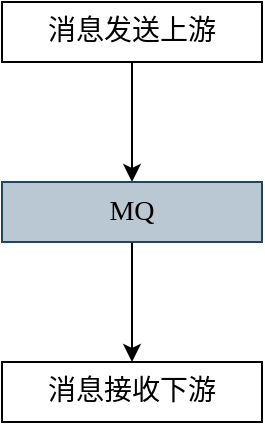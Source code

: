 <mxfile version="12.9.9" type="device" pages="9"><diagram id="3XcRoEpX-KRdqlBj3Ot6" name="MQ是什么"><mxGraphModel dx="1072" dy="792" grid="1" gridSize="10" guides="1" tooltips="1" connect="1" arrows="1" fold="1" page="1" pageScale="1" pageWidth="827" pageHeight="1169" math="0" shadow="0"><root><mxCell id="0"/><mxCell id="1" parent="0"/><mxCell id="8_7s2aGNuF5jvPaQ5Jfu-4" style="edgeStyle=orthogonalEdgeStyle;rounded=0;orthogonalLoop=1;jettySize=auto;html=1;exitX=0.5;exitY=1;exitDx=0;exitDy=0;fontFamily=Verdana;fontSize=14;" edge="1" parent="1" source="8_7s2aGNuF5jvPaQ5Jfu-1" target="8_7s2aGNuF5jvPaQ5Jfu-2"><mxGeometry relative="1" as="geometry"/></mxCell><mxCell id="8_7s2aGNuF5jvPaQ5Jfu-1" value="消息发送上游" style="rounded=0;whiteSpace=wrap;html=1;fontSize=14;fontFamily=Verdana;" vertex="1" parent="1"><mxGeometry x="340" y="180" width="130" height="30" as="geometry"/></mxCell><mxCell id="8_7s2aGNuF5jvPaQ5Jfu-5" style="edgeStyle=orthogonalEdgeStyle;rounded=0;orthogonalLoop=1;jettySize=auto;html=1;exitX=0.5;exitY=1;exitDx=0;exitDy=0;fontFamily=Verdana;fontSize=14;" edge="1" parent="1" source="8_7s2aGNuF5jvPaQ5Jfu-2" target="8_7s2aGNuF5jvPaQ5Jfu-3"><mxGeometry relative="1" as="geometry"/></mxCell><mxCell id="8_7s2aGNuF5jvPaQ5Jfu-2" value="MQ" style="rounded=0;whiteSpace=wrap;html=1;fontSize=14;fontFamily=Verdana;fillColor=#bac8d3;strokeColor=#23445d;" vertex="1" parent="1"><mxGeometry x="340" y="270" width="130" height="30" as="geometry"/></mxCell><mxCell id="8_7s2aGNuF5jvPaQ5Jfu-3" value="消息接收下游" style="rounded=0;whiteSpace=wrap;html=1;fontSize=14;fontFamily=Verdana;" vertex="1" parent="1"><mxGeometry x="340" y="360" width="130" height="30" as="geometry"/></mxCell></root></mxGraphModel></diagram><diagram id="G2nxKrLJJ3Hy-2ivhF5V" name="什么时候不用MQ"><mxGraphModel dx="1072" dy="792" grid="1" gridSize="10" guides="1" tooltips="1" connect="1" arrows="1" fold="1" page="1" pageScale="1" pageWidth="827" pageHeight="1169" math="0" shadow="0"><root><mxCell id="SUfxnfqhkpd8J_zEBP_H-0"/><mxCell id="SUfxnfqhkpd8J_zEBP_H-1" parent="SUfxnfqhkpd8J_zEBP_H-0"/><mxCell id="65QCMXrP-zf_giLY665R-6" style="edgeStyle=none;rounded=0;orthogonalLoop=1;jettySize=auto;html=1;exitX=0.5;exitY=1;exitDx=0;exitDy=0;entryX=0.5;entryY=0;entryDx=0;entryDy=0;fontFamily=Verdana;fontSize=14;" edge="1" parent="SUfxnfqhkpd8J_zEBP_H-1" source="65QCMXrP-zf_giLY665R-0" target="65QCMXrP-zf_giLY665R-1"><mxGeometry relative="1" as="geometry"/></mxCell><mxCell id="65QCMXrP-zf_giLY665R-0" value="web&lt;br&gt;login" style="rounded=0;whiteSpace=wrap;html=1;fontFamily=Verdana;fontSize=14;" vertex="1" parent="SUfxnfqhkpd8J_zEBP_H-1"><mxGeometry x="340" y="170" width="110" height="60" as="geometry"/></mxCell><mxCell id="65QCMXrP-zf_giLY665R-4" style="rounded=0;orthogonalLoop=1;jettySize=auto;html=1;exitX=0.5;exitY=1;exitDx=0;exitDy=0;entryX=0.5;entryY=0;entryDx=0;entryDy=0;fontFamily=Verdana;fontSize=14;" edge="1" parent="SUfxnfqhkpd8J_zEBP_H-1" source="65QCMXrP-zf_giLY665R-1" target="65QCMXrP-zf_giLY665R-3"><mxGeometry relative="1" as="geometry"/></mxCell><mxCell id="65QCMXrP-zf_giLY665R-5" style="edgeStyle=none;rounded=0;orthogonalLoop=1;jettySize=auto;html=1;exitX=0.5;exitY=1;exitDx=0;exitDy=0;entryX=0.5;entryY=0;entryDx=0;entryDy=0;fontFamily=Verdana;fontSize=14;" edge="1" parent="SUfxnfqhkpd8J_zEBP_H-1" source="65QCMXrP-zf_giLY665R-1" target="65QCMXrP-zf_giLY665R-2"><mxGeometry relative="1" as="geometry"/></mxCell><mxCell id="65QCMXrP-zf_giLY665R-1" value="passport&lt;br&gt;service" style="rounded=0;whiteSpace=wrap;html=1;fontFamily=Verdana;fontSize=14;" vertex="1" parent="SUfxnfqhkpd8J_zEBP_H-1"><mxGeometry x="340" y="290" width="110" height="60" as="geometry"/></mxCell><mxCell id="65QCMXrP-zf_giLY665R-2" value="cache" style="rounded=0;whiteSpace=wrap;html=1;fontFamily=Verdana;fontSize=14;" vertex="1" parent="SUfxnfqhkpd8J_zEBP_H-1"><mxGeometry x="420" y="400" width="110" height="30" as="geometry"/></mxCell><mxCell id="65QCMXrP-zf_giLY665R-3" value="db" style="rounded=0;whiteSpace=wrap;html=1;fontFamily=Verdana;fontSize=14;" vertex="1" parent="SUfxnfqhkpd8J_zEBP_H-1"><mxGeometry x="260" y="400" width="110" height="30" as="geometry"/></mxCell><mxCell id="65QCMXrP-zf_giLY665R-7" value="RPC" style="text;html=1;strokeColor=none;fillColor=#ffffff;align=center;verticalAlign=middle;whiteSpace=wrap;rounded=0;fontFamily=Verdana;fontSize=14;" vertex="1" parent="SUfxnfqhkpd8J_zEBP_H-1"><mxGeometry x="375" y="250" width="40" height="20" as="geometry"/></mxCell></root></mxGraphModel></diagram><diagram id="xG65bPFtiN4R-HhTDm-r" name="强行使用MQ"><mxGraphModel dx="1072" dy="792" grid="1" gridSize="10" guides="1" tooltips="1" connect="1" arrows="1" fold="1" page="1" pageScale="1" pageWidth="827" pageHeight="1169" math="0" shadow="0"><root><mxCell id="c9JJfi6hsDmUNT_MjI8W-0"/><mxCell id="c9JJfi6hsDmUNT_MjI8W-1" parent="c9JJfi6hsDmUNT_MjI8W-0"/><mxCell id="CnQxQC4GWtCwUIKiJbux-11" style="edgeStyle=none;rounded=0;orthogonalLoop=1;jettySize=auto;html=1;exitX=0.5;exitY=1;exitDx=0;exitDy=0;entryX=0.264;entryY=0;entryDx=0;entryDy=0;fontFamily=Verdana;fontSize=14;entryPerimeter=0;" edge="1" parent="c9JJfi6hsDmUNT_MjI8W-1"><mxGeometry relative="1" as="geometry"><mxPoint x="308" y="170" as="sourcePoint"/><mxPoint x="308.04" y="220" as="targetPoint"/></mxGeometry></mxCell><mxCell id="CnQxQC4GWtCwUIKiJbux-1" value="web&lt;br&gt;login" style="rounded=0;whiteSpace=wrap;html=1;fontFamily=Verdana;fontSize=14;" vertex="1" parent="c9JJfi6hsDmUNT_MjI8W-1"><mxGeometry x="280" y="110" width="110" height="60" as="geometry"/></mxCell><mxCell id="CnQxQC4GWtCwUIKiJbux-2" style="rounded=0;orthogonalLoop=1;jettySize=auto;html=1;exitX=0.5;exitY=1;exitDx=0;exitDy=0;entryX=0.5;entryY=0;entryDx=0;entryDy=0;fontFamily=Verdana;fontSize=14;" edge="1" parent="c9JJfi6hsDmUNT_MjI8W-1" source="CnQxQC4GWtCwUIKiJbux-4" target="CnQxQC4GWtCwUIKiJbux-6"><mxGeometry relative="1" as="geometry"/></mxCell><mxCell id="CnQxQC4GWtCwUIKiJbux-3" style="edgeStyle=none;rounded=0;orthogonalLoop=1;jettySize=auto;html=1;exitX=0.5;exitY=1;exitDx=0;exitDy=0;entryX=0.5;entryY=0;entryDx=0;entryDy=0;fontFamily=Verdana;fontSize=14;" edge="1" parent="c9JJfi6hsDmUNT_MjI8W-1" source="CnQxQC4GWtCwUIKiJbux-4" target="CnQxQC4GWtCwUIKiJbux-5"><mxGeometry relative="1" as="geometry"/></mxCell><mxCell id="CnQxQC4GWtCwUIKiJbux-15" style="edgeStyle=none;rounded=0;orthogonalLoop=1;jettySize=auto;html=1;exitX=0.5;exitY=0;exitDx=0;exitDy=0;entryX=0.5;entryY=1;entryDx=0;entryDy=0;fontFamily=Verdana;fontSize=14;" edge="1" parent="c9JJfi6hsDmUNT_MjI8W-1"><mxGeometry relative="1" as="geometry"><mxPoint x="360" y="290" as="sourcePoint"/><mxPoint x="360" y="250" as="targetPoint"/></mxGeometry></mxCell><mxCell id="CnQxQC4GWtCwUIKiJbux-4" value="passport&lt;br&gt;service" style="rounded=0;whiteSpace=wrap;html=1;fontFamily=Verdana;fontSize=14;" vertex="1" parent="c9JJfi6hsDmUNT_MjI8W-1"><mxGeometry x="280" y="290" width="110" height="60" as="geometry"/></mxCell><mxCell id="CnQxQC4GWtCwUIKiJbux-5" value="cache" style="rounded=0;whiteSpace=wrap;html=1;fontFamily=Verdana;fontSize=14;" vertex="1" parent="c9JJfi6hsDmUNT_MjI8W-1"><mxGeometry x="360" y="400" width="110" height="30" as="geometry"/></mxCell><mxCell id="CnQxQC4GWtCwUIKiJbux-6" value="db" style="rounded=0;whiteSpace=wrap;html=1;fontFamily=Verdana;fontSize=14;" vertex="1" parent="c9JJfi6hsDmUNT_MjI8W-1"><mxGeometry x="200" y="400" width="110" height="30" as="geometry"/></mxCell><mxCell id="CnQxQC4GWtCwUIKiJbux-12" style="edgeStyle=none;rounded=0;orthogonalLoop=1;jettySize=auto;html=1;exitX=0.5;exitY=1;exitDx=0;exitDy=0;entryX=0.5;entryY=0;entryDx=0;entryDy=0;fontFamily=Verdana;fontSize=14;" edge="1" parent="c9JJfi6hsDmUNT_MjI8W-1"><mxGeometry relative="1" as="geometry"><mxPoint x="308" y="240" as="sourcePoint"/><mxPoint x="308" y="290" as="targetPoint"/></mxGeometry></mxCell><mxCell id="CnQxQC4GWtCwUIKiJbux-14" style="edgeStyle=none;rounded=0;orthogonalLoop=1;jettySize=auto;html=1;exitX=0.5;exitY=0;exitDx=0;exitDy=0;entryX=0.5;entryY=1;entryDx=0;entryDy=0;fontFamily=Verdana;fontSize=14;" edge="1" parent="c9JJfi6hsDmUNT_MjI8W-1"><mxGeometry relative="1" as="geometry"><mxPoint x="359" y="220" as="sourcePoint"/><mxPoint x="359" y="170" as="targetPoint"/></mxGeometry></mxCell><mxCell id="CnQxQC4GWtCwUIKiJbux-8" value="MQ" style="rounded=0;whiteSpace=wrap;html=1;fontFamily=Verdana;fontSize=14;" vertex="1" parent="c9JJfi6hsDmUNT_MjI8W-1"><mxGeometry x="280" y="220" width="110" height="30" as="geometry"/></mxCell></root></mxGraphModel></diagram><diagram id="Dvs2mXDTpZ8RXDZTWTYW" name="场景一：数据驱动的任务依赖"><mxGraphModel dx="1072" dy="792" grid="1" gridSize="10" guides="1" tooltips="1" connect="1" arrows="1" fold="1" page="1" pageScale="1" pageWidth="827" pageHeight="1169" math="0" shadow="0"><root><mxCell id="dzaWbfswE4UqChoELAu4-0"/><mxCell id="dzaWbfswE4UqChoELAu4-1" parent="dzaWbfswE4UqChoELAu4-0"/><mxCell id="dzaWbfswE4UqChoELAu4-2" value="" style="endArrow=classic;html=1;fontFamily=Verdana;fontSize=14;" edge="1" parent="dzaWbfswE4UqChoELAu4-1"><mxGeometry width="50" height="50" relative="1" as="geometry"><mxPoint x="240" y="160" as="sourcePoint"/><mxPoint x="240" y="450" as="targetPoint"/></mxGeometry></mxCell><mxCell id="dzaWbfswE4UqChoELAu4-3" value="0:00" style="rounded=0;whiteSpace=wrap;html=1;fillColor=#ffffff;fontFamily=Verdana;fontSize=14;" vertex="1" parent="dzaWbfswE4UqChoELAu4-1"><mxGeometry x="240" y="180" width="90" height="20" as="geometry"/></mxCell><mxCell id="dzaWbfswE4UqChoELAu4-4" value="task1" style="rounded=0;whiteSpace=wrap;html=1;fillColor=#f8cecc;fontFamily=Verdana;fontSize=20;fontStyle=0;strokeColor=#000000;" vertex="1" parent="dzaWbfswE4UqChoELAu4-1"><mxGeometry x="240" y="200" width="90" height="40" as="geometry"/></mxCell><mxCell id="dzaWbfswE4UqChoELAu4-5" value="1:00" style="rounded=0;whiteSpace=wrap;html=1;fillColor=#ffffff;fontFamily=Verdana;fontSize=14;" vertex="1" parent="dzaWbfswE4UqChoELAu4-1"><mxGeometry x="240" y="270" width="90" height="20" as="geometry"/></mxCell><mxCell id="dzaWbfswE4UqChoELAu4-6" value="task2" style="rounded=0;whiteSpace=wrap;html=1;fillColor=#f8cecc;fontFamily=Verdana;fontSize=20;fontStyle=0;strokeColor=#000000;" vertex="1" parent="dzaWbfswE4UqChoELAu4-1"><mxGeometry x="240" y="290" width="90" height="40" as="geometry"/></mxCell><mxCell id="dzaWbfswE4UqChoELAu4-7" value="2:00" style="rounded=0;whiteSpace=wrap;html=1;fillColor=#ffffff;fontFamily=Verdana;fontSize=14;" vertex="1" parent="dzaWbfswE4UqChoELAu4-1"><mxGeometry x="240" y="360" width="90" height="20" as="geometry"/></mxCell><mxCell id="dzaWbfswE4UqChoELAu4-8" value="task3" style="rounded=0;whiteSpace=wrap;html=1;fillColor=#f8cecc;fontFamily=Verdana;fontSize=20;fontStyle=0;strokeColor=#000000;" vertex="1" parent="dzaWbfswE4UqChoELAu4-1"><mxGeometry x="240" y="380" width="90" height="40" as="geometry"/></mxCell><mxCell id="dzaWbfswE4UqChoELAu4-9" value="" style="endArrow=classic;html=1;fontFamily=Verdana;fontSize=18;entryX=0;entryY=0.5;entryDx=0;entryDy=0;" edge="1" parent="dzaWbfswE4UqChoELAu4-1" target="dzaWbfswE4UqChoELAu4-3"><mxGeometry width="50" height="50" relative="1" as="geometry"><mxPoint x="160" y="190" as="sourcePoint"/><mxPoint x="440" y="380" as="targetPoint"/></mxGeometry></mxCell><mxCell id="dzaWbfswE4UqChoELAu4-10" value="start" style="text;html=1;strokeColor=none;fillColor=none;align=center;verticalAlign=middle;whiteSpace=wrap;rounded=0;fontFamily=Verdana;fontSize=14;" vertex="1" parent="dzaWbfswE4UqChoELAu4-1"><mxGeometry x="180" y="190" width="40" height="20" as="geometry"/></mxCell><mxCell id="dzaWbfswE4UqChoELAu4-11" value="" style="endArrow=classic;html=1;fontFamily=Verdana;fontSize=18;entryX=0;entryY=1;entryDx=0;entryDy=0;" edge="1" parent="dzaWbfswE4UqChoELAu4-1" target="dzaWbfswE4UqChoELAu4-8"><mxGeometry width="50" height="50" relative="1" as="geometry"><mxPoint x="160" y="420" as="sourcePoint"/><mxPoint x="250" y="200" as="targetPoint"/></mxGeometry></mxCell><mxCell id="dzaWbfswE4UqChoELAu4-12" value="end" style="text;html=1;strokeColor=none;fillColor=none;align=center;verticalAlign=middle;whiteSpace=wrap;rounded=0;fontFamily=Verdana;fontSize=14;" vertex="1" parent="dzaWbfswE4UqChoELAu4-1"><mxGeometry x="180" y="420" width="40" height="20" as="geometry"/></mxCell><mxCell id="dzaWbfswE4UqChoELAu4-13" value="" style="endArrow=classic;html=1;fontFamily=Verdana;fontSize=14;" edge="1" parent="dzaWbfswE4UqChoELAu4-1"><mxGeometry width="50" height="50" relative="1" as="geometry"><mxPoint x="400" y="256" as="sourcePoint"/><mxPoint x="320" y="256" as="targetPoint"/></mxGeometry></mxCell><mxCell id="dzaWbfswE4UqChoELAu4-14" value="" style="endArrow=classic;html=1;fontFamily=Verdana;fontSize=14;" edge="1" parent="dzaWbfswE4UqChoELAu4-1"><mxGeometry width="50" height="50" relative="1" as="geometry"><mxPoint x="400" y="346" as="sourcePoint"/><mxPoint x="320" y="346" as="targetPoint"/></mxGeometry></mxCell><mxCell id="dzaWbfswE4UqChoELAu4-15" value="task1 buffer" style="text;html=1;strokeColor=none;fillColor=none;align=center;verticalAlign=middle;whiteSpace=wrap;rounded=0;fontFamily=Verdana;fontSize=14;" vertex="1" parent="dzaWbfswE4UqChoELAu4-1"><mxGeometry x="410" y="246" width="90" height="20" as="geometry"/></mxCell><mxCell id="dzaWbfswE4UqChoELAu4-16" value="task2 buffer" style="text;html=1;strokeColor=none;fillColor=none;align=center;verticalAlign=middle;whiteSpace=wrap;rounded=0;fontFamily=Verdana;fontSize=14;" vertex="1" parent="dzaWbfswE4UqChoELAu4-1"><mxGeometry x="410" y="335" width="90" height="20" as="geometry"/></mxCell></root></mxGraphModel></diagram><diagram id="kbBCK8IZuLRqWkRLsUyz" name="场景一：如何进行优化"><mxGraphModel dx="1072" dy="792" grid="1" gridSize="10" guides="1" tooltips="1" connect="1" arrows="1" fold="1" page="1" pageScale="1" pageWidth="827" pageHeight="1169" math="0" shadow="0"><root><mxCell id="m7QambXa1DN9b8djhfje-0"/><mxCell id="m7QambXa1DN9b8djhfje-1" parent="m7QambXa1DN9b8djhfje-0"/><mxCell id="dD2D-t41aDOqrom8edU4-0" value="" style="endArrow=classic;html=1;fontFamily=Verdana;fontSize=14;" edge="1" parent="m7QambXa1DN9b8djhfje-1"><mxGeometry width="50" height="50" relative="1" as="geometry"><mxPoint x="240" y="160" as="sourcePoint"/><mxPoint x="240" y="350" as="targetPoint"/></mxGeometry></mxCell><mxCell id="dD2D-t41aDOqrom8edU4-1" value="0:00" style="rounded=0;whiteSpace=wrap;html=1;fillColor=#ffffff;fontFamily=Verdana;fontSize=14;" vertex="1" parent="m7QambXa1DN9b8djhfje-1"><mxGeometry x="240" y="180" width="90" height="20" as="geometry"/></mxCell><mxCell id="dD2D-t41aDOqrom8edU4-2" value="task1" style="rounded=0;whiteSpace=wrap;html=1;fillColor=#f8cecc;fontFamily=Verdana;fontSize=20;fontStyle=0;strokeColor=#000000;" vertex="1" parent="m7QambXa1DN9b8djhfje-1"><mxGeometry x="240" y="200" width="90" height="40" as="geometry"/></mxCell><mxCell id="dD2D-t41aDOqrom8edU4-16" style="edgeStyle=none;rounded=0;orthogonalLoop=1;jettySize=auto;html=1;exitX=1;exitY=0.5;exitDx=0;exitDy=0;entryX=0;entryY=0.5;entryDx=0;entryDy=0;fontFamily=Verdana;fontSize=20;" edge="1" parent="m7QambXa1DN9b8djhfje-1"><mxGeometry relative="1" as="geometry"><mxPoint x="330" y="237" as="sourcePoint"/><mxPoint x="410" y="237" as="targetPoint"/></mxGeometry></mxCell><mxCell id="dD2D-t41aDOqrom8edU4-18" style="edgeStyle=none;rounded=0;orthogonalLoop=1;jettySize=auto;html=1;exitX=1;exitY=0.5;exitDx=0;exitDy=0;entryX=0;entryY=0.5;entryDx=0;entryDy=0;fontFamily=Verdana;fontSize=20;" edge="1" parent="m7QambXa1DN9b8djhfje-1"><mxGeometry relative="1" as="geometry"><mxPoint x="330" y="277" as="sourcePoint"/><mxPoint x="410" y="277" as="targetPoint"/></mxGeometry></mxCell><mxCell id="dD2D-t41aDOqrom8edU4-4" value="task2" style="rounded=0;whiteSpace=wrap;html=1;fillColor=#f8cecc;fontFamily=Verdana;fontSize=20;fontStyle=0;strokeColor=#000000;" vertex="1" parent="m7QambXa1DN9b8djhfje-1"><mxGeometry x="240" y="240" width="90" height="40" as="geometry"/></mxCell><mxCell id="dD2D-t41aDOqrom8edU4-6" value="task3" style="rounded=0;whiteSpace=wrap;html=1;fillColor=#f8cecc;fontFamily=Verdana;fontSize=20;fontStyle=0;strokeColor=#000000;" vertex="1" parent="m7QambXa1DN9b8djhfje-1"><mxGeometry x="240" y="280" width="90" height="40" as="geometry"/></mxCell><mxCell id="dD2D-t41aDOqrom8edU4-7" value="" style="endArrow=classic;html=1;fontFamily=Verdana;fontSize=18;entryX=0;entryY=0.5;entryDx=0;entryDy=0;" edge="1" parent="m7QambXa1DN9b8djhfje-1" target="dD2D-t41aDOqrom8edU4-1"><mxGeometry width="50" height="50" relative="1" as="geometry"><mxPoint x="160" y="190" as="sourcePoint"/><mxPoint x="440" y="380" as="targetPoint"/></mxGeometry></mxCell><mxCell id="dD2D-t41aDOqrom8edU4-8" value="start" style="text;html=1;strokeColor=none;fillColor=none;align=center;verticalAlign=middle;whiteSpace=wrap;rounded=0;fontFamily=Verdana;fontSize=14;" vertex="1" parent="m7QambXa1DN9b8djhfje-1"><mxGeometry x="180" y="190" width="40" height="20" as="geometry"/></mxCell><mxCell id="dD2D-t41aDOqrom8edU4-9" value="" style="endArrow=classic;html=1;fontFamily=Verdana;fontSize=18;entryX=0;entryY=1;entryDx=0;entryDy=0;" edge="1" parent="m7QambXa1DN9b8djhfje-1" target="dD2D-t41aDOqrom8edU4-6"><mxGeometry width="50" height="50" relative="1" as="geometry"><mxPoint x="160" y="320" as="sourcePoint"/><mxPoint x="250" y="200" as="targetPoint"/></mxGeometry></mxCell><mxCell id="dD2D-t41aDOqrom8edU4-10" value="end" style="text;html=1;strokeColor=none;fillColor=none;align=center;verticalAlign=middle;whiteSpace=wrap;rounded=0;fontFamily=Verdana;fontSize=14;" vertex="1" parent="m7QambXa1DN9b8djhfje-1"><mxGeometry x="180" y="320" width="40" height="20" as="geometry"/></mxCell><mxCell id="dD2D-t41aDOqrom8edU4-17" style="edgeStyle=none;rounded=0;orthogonalLoop=1;jettySize=auto;html=1;exitX=0;exitY=0.5;exitDx=0;exitDy=0;entryX=1;entryY=0.5;entryDx=0;entryDy=0;fontFamily=Verdana;fontSize=20;" edge="1" parent="m7QambXa1DN9b8djhfje-1"><mxGeometry relative="1" as="geometry"><mxPoint x="410" y="242" as="sourcePoint"/><mxPoint x="330" y="242" as="targetPoint"/></mxGeometry></mxCell><mxCell id="dD2D-t41aDOqrom8edU4-19" style="edgeStyle=none;rounded=0;orthogonalLoop=1;jettySize=auto;html=1;exitX=0;exitY=0.5;exitDx=0;exitDy=0;entryX=1;entryY=0.5;entryDx=0;entryDy=0;fontFamily=Verdana;fontSize=20;" edge="1" parent="m7QambXa1DN9b8djhfje-1"><mxGeometry relative="1" as="geometry"><mxPoint x="410" y="282" as="sourcePoint"/><mxPoint x="330" y="282" as="targetPoint"/></mxGeometry></mxCell><mxCell id="dD2D-t41aDOqrom8edU4-15" value="MQ" style="rounded=0;whiteSpace=wrap;html=1;strokeColor=#23445d;fillColor=#bac8d3;fontFamily=Verdana;fontSize=20;" vertex="1" parent="m7QambXa1DN9b8djhfje-1"><mxGeometry x="410" y="220" width="100" height="80" as="geometry"/></mxCell></root></mxGraphModel></diagram><diagram id="ksgPdV52UD7Uwo-rlgyD" name="场景二：上游不关心执行结果"><mxGraphModel dx="1072" dy="792" grid="1" gridSize="10" guides="1" tooltips="1" connect="1" arrows="1" fold="1" page="1" pageScale="1" pageWidth="827" pageHeight="1169" math="0" shadow="0"><root><mxCell id="uvlVLG6zx9KfjsLIHmdF-0"/><mxCell id="uvlVLG6zx9KfjsLIHmdF-1" parent="uvlVLG6zx9KfjsLIHmdF-0"/><mxCell id="uvlVLG6zx9KfjsLIHmdF-7" style="edgeStyle=none;rounded=0;orthogonalLoop=1;jettySize=auto;html=1;exitX=0.5;exitY=1;exitDx=0;exitDy=0;fontFamily=Verdana;fontSize=20;" edge="1" parent="uvlVLG6zx9KfjsLIHmdF-1" source="uvlVLG6zx9KfjsLIHmdF-2" target="uvlVLG6zx9KfjsLIHmdF-4"><mxGeometry relative="1" as="geometry"/></mxCell><mxCell id="uvlVLG6zx9KfjsLIHmdF-8" style="edgeStyle=none;rounded=0;orthogonalLoop=1;jettySize=auto;html=1;exitX=0.5;exitY=1;exitDx=0;exitDy=0;entryX=0.5;entryY=0;entryDx=0;entryDy=0;fontFamily=Verdana;fontSize=20;" edge="1" parent="uvlVLG6zx9KfjsLIHmdF-1" source="uvlVLG6zx9KfjsLIHmdF-2" target="uvlVLG6zx9KfjsLIHmdF-3"><mxGeometry relative="1" as="geometry"/></mxCell><mxCell id="uvlVLG6zx9KfjsLIHmdF-9" style="edgeStyle=none;rounded=0;orthogonalLoop=1;jettySize=auto;html=1;exitX=0.5;exitY=1;exitDx=0;exitDy=0;entryX=0.5;entryY=0;entryDx=0;entryDy=0;fontFamily=Verdana;fontSize=20;" edge="1" parent="uvlVLG6zx9KfjsLIHmdF-1" source="uvlVLG6zx9KfjsLIHmdF-2" target="uvlVLG6zx9KfjsLIHmdF-5"><mxGeometry relative="1" as="geometry"/></mxCell><mxCell id="uvlVLG6zx9KfjsLIHmdF-2" value="上游" style="rounded=0;whiteSpace=wrap;html=1;strokeColor=#000000;fillColor=#ffffff;fontFamily=Verdana;fontSize=20;" vertex="1" parent="uvlVLG6zx9KfjsLIHmdF-1"><mxGeometry x="300" y="260" width="210" height="30" as="geometry"/></mxCell><mxCell id="uvlVLG6zx9KfjsLIHmdF-3" value="下游1" style="rounded=0;whiteSpace=wrap;html=1;strokeColor=#000000;fillColor=#ffffff;fontFamily=Verdana;fontSize=20;" vertex="1" parent="uvlVLG6zx9KfjsLIHmdF-1"><mxGeometry x="230" y="370" width="80" height="30" as="geometry"/></mxCell><mxCell id="uvlVLG6zx9KfjsLIHmdF-4" value="下游2" style="rounded=0;whiteSpace=wrap;html=1;strokeColor=#000000;fillColor=#ffffff;fontFamily=Verdana;fontSize=20;" vertex="1" parent="uvlVLG6zx9KfjsLIHmdF-1"><mxGeometry x="365" y="370" width="80" height="30" as="geometry"/></mxCell><mxCell id="uvlVLG6zx9KfjsLIHmdF-5" value="下游3" style="rounded=0;whiteSpace=wrap;html=1;strokeColor=#000000;fillColor=#ffffff;fontFamily=Verdana;fontSize=20;" vertex="1" parent="uvlVLG6zx9KfjsLIHmdF-1"><mxGeometry x="500" y="370" width="80" height="30" as="geometry"/></mxCell></root></mxGraphModel></diagram><diagram id="QsPj6yYD3i-p11UsfV24" name="场景二：如何进行优化"><mxGraphModel dx="1072" dy="792" grid="1" gridSize="10" guides="1" tooltips="1" connect="1" arrows="1" fold="1" page="1" pageScale="1" pageWidth="827" pageHeight="1169" math="0" shadow="0"><root><mxCell id="hMGVcnZcJdu3-ZiaPfYf-0"/><mxCell id="hMGVcnZcJdu3-ZiaPfYf-1" parent="hMGVcnZcJdu3-ZiaPfYf-0"/><mxCell id="jyC-EFatyM4pXq2FGEZe-0" style="edgeStyle=none;rounded=0;orthogonalLoop=1;jettySize=auto;html=1;exitX=0.5;exitY=1;exitDx=0;exitDy=0;fontFamily=Verdana;fontSize=20;" edge="1" parent="hMGVcnZcJdu3-ZiaPfYf-1" source="jyC-EFatyM4pXq2FGEZe-3" target="jyC-EFatyM4pXq2FGEZe-5"><mxGeometry relative="1" as="geometry"/></mxCell><mxCell id="jyC-EFatyM4pXq2FGEZe-1" style="edgeStyle=none;rounded=0;orthogonalLoop=1;jettySize=auto;html=1;exitX=0.5;exitY=1;exitDx=0;exitDy=0;entryX=0.5;entryY=0;entryDx=0;entryDy=0;fontFamily=Verdana;fontSize=20;" edge="1" parent="hMGVcnZcJdu3-ZiaPfYf-1" source="jyC-EFatyM4pXq2FGEZe-3" target="jyC-EFatyM4pXq2FGEZe-4"><mxGeometry relative="1" as="geometry"/></mxCell><mxCell id="jyC-EFatyM4pXq2FGEZe-2" style="edgeStyle=none;rounded=0;orthogonalLoop=1;jettySize=auto;html=1;exitX=0.5;exitY=1;exitDx=0;exitDy=0;entryX=0.5;entryY=0;entryDx=0;entryDy=0;fontFamily=Verdana;fontSize=20;" edge="1" parent="hMGVcnZcJdu3-ZiaPfYf-1" source="jyC-EFatyM4pXq2FGEZe-3" target="jyC-EFatyM4pXq2FGEZe-6"><mxGeometry relative="1" as="geometry"/></mxCell><mxCell id="jyC-EFatyM4pXq2FGEZe-3" value="MQ" style="rounded=0;whiteSpace=wrap;html=1;strokeColor=#23445d;fillColor=#bac8d3;fontFamily=Verdana;fontSize=20;" vertex="1" parent="hMGVcnZcJdu3-ZiaPfYf-1"><mxGeometry x="300" y="260" width="210" height="30" as="geometry"/></mxCell><mxCell id="jyC-EFatyM4pXq2FGEZe-4" value="下游1" style="rounded=0;whiteSpace=wrap;html=1;strokeColor=#000000;fillColor=#ffffff;fontFamily=Verdana;fontSize=20;" vertex="1" parent="hMGVcnZcJdu3-ZiaPfYf-1"><mxGeometry x="230" y="370" width="80" height="30" as="geometry"/></mxCell><mxCell id="jyC-EFatyM4pXq2FGEZe-5" value="下游2" style="rounded=0;whiteSpace=wrap;html=1;strokeColor=#000000;fillColor=#ffffff;fontFamily=Verdana;fontSize=20;" vertex="1" parent="hMGVcnZcJdu3-ZiaPfYf-1"><mxGeometry x="365" y="370" width="80" height="30" as="geometry"/></mxCell><mxCell id="jyC-EFatyM4pXq2FGEZe-6" value="下游3" style="rounded=0;whiteSpace=wrap;html=1;strokeColor=#000000;fillColor=#ffffff;fontFamily=Verdana;fontSize=20;" vertex="1" parent="hMGVcnZcJdu3-ZiaPfYf-1"><mxGeometry x="500" y="370" width="80" height="30" as="geometry"/></mxCell><mxCell id="jyC-EFatyM4pXq2FGEZe-8" style="edgeStyle=none;rounded=0;orthogonalLoop=1;jettySize=auto;html=1;exitX=0.5;exitY=1;exitDx=0;exitDy=0;entryX=0.5;entryY=0;entryDx=0;entryDy=0;fontFamily=Verdana;fontSize=20;" edge="1" parent="hMGVcnZcJdu3-ZiaPfYf-1" source="jyC-EFatyM4pXq2FGEZe-7" target="jyC-EFatyM4pXq2FGEZe-3"><mxGeometry relative="1" as="geometry"/></mxCell><mxCell id="jyC-EFatyM4pXq2FGEZe-7" value="上游" style="rounded=0;whiteSpace=wrap;html=1;strokeColor=#000000;fillColor=#ffffff;fontFamily=Verdana;fontSize=20;" vertex="1" parent="hMGVcnZcJdu3-ZiaPfYf-1"><mxGeometry x="300" y="170" width="210" height="30" as="geometry"/></mxCell></root></mxGraphModel></diagram><diagram id="jDGsBz6A2CCV9SwYAE8v" name="场景三：上游关注结果，但执行时间很长"><mxGraphModel dx="1072" dy="792" grid="1" gridSize="10" guides="1" tooltips="1" connect="1" arrows="1" fold="1" page="1" pageScale="1" pageWidth="827" pageHeight="1169" math="0" shadow="0"><root><mxCell id="PpTWMPwECI_h7PVL9Ep0-0"/><mxCell id="PpTWMPwECI_h7PVL9Ep0-1" parent="PpTWMPwECI_h7PVL9Ep0-0"/><mxCell id="o37sOkXTCQZS4NH6Jg1C-11" style="edgeStyle=orthogonalEdgeStyle;rounded=0;orthogonalLoop=1;jettySize=auto;html=1;exitX=0.5;exitY=0;exitDx=0;exitDy=0;entryX=0.5;entryY=1;entryDx=0;entryDy=0;fontFamily=Verdana;fontSize=20;" edge="1" parent="PpTWMPwECI_h7PVL9Ep0-1" source="o37sOkXTCQZS4NH6Jg1C-3" target="o37sOkXTCQZS4NH6Jg1C-8"><mxGeometry relative="1" as="geometry"/></mxCell><mxCell id="o37sOkXTCQZS4NH6Jg1C-3" value="MQ" style="rounded=0;whiteSpace=wrap;html=1;strokeColor=#23445d;fillColor=#bac8d3;fontFamily=Verdana;fontSize=20;" vertex="1" parent="PpTWMPwECI_h7PVL9Ep0-1"><mxGeometry x="273.75" y="320" width="82.5" height="30" as="geometry"/></mxCell><mxCell id="o37sOkXTCQZS4NH6Jg1C-10" style="edgeStyle=orthogonalEdgeStyle;rounded=0;orthogonalLoop=1;jettySize=auto;html=1;exitX=0;exitY=0.5;exitDx=0;exitDy=0;entryX=1;entryY=0.5;entryDx=0;entryDy=0;fontFamily=Verdana;fontSize=20;" edge="1" parent="PpTWMPwECI_h7PVL9Ep0-1" source="o37sOkXTCQZS4NH6Jg1C-5" target="o37sOkXTCQZS4NH6Jg1C-3"><mxGeometry relative="1" as="geometry"/></mxCell><mxCell id="o37sOkXTCQZS4NH6Jg1C-5" value="http-gateway" style="rounded=0;whiteSpace=wrap;html=1;strokeColor=#000000;fillColor=#ffffff;fontFamily=Verdana;fontSize=20;" vertex="1" parent="PpTWMPwECI_h7PVL9Ep0-1"><mxGeometry x="440" y="320" width="150" height="30" as="geometry"/></mxCell><mxCell id="o37sOkXTCQZS4NH6Jg1C-9" style="edgeStyle=orthogonalEdgeStyle;rounded=0;orthogonalLoop=1;jettySize=auto;html=1;exitX=0.5;exitY=1;exitDx=0;exitDy=0;entryX=1;entryY=0.5;entryDx=0;entryDy=0;fontFamily=Verdana;fontSize=20;" edge="1" parent="PpTWMPwECI_h7PVL9Ep0-1" source="o37sOkXTCQZS4NH6Jg1C-6" target="o37sOkXTCQZS4NH6Jg1C-5"><mxGeometry relative="1" as="geometry"/></mxCell><mxCell id="o37sOkXTCQZS4NH6Jg1C-21" style="edgeStyle=orthogonalEdgeStyle;rounded=0;orthogonalLoop=1;jettySize=auto;html=1;exitX=0;exitY=0.5;exitDx=0;exitDy=0;entryX=1;entryY=0.5;entryDx=0;entryDy=0;fontFamily=Verdana;fontSize=14;" edge="1" parent="PpTWMPwECI_h7PVL9Ep0-1"><mxGeometry relative="1" as="geometry"><mxPoint x="590" y="191" as="sourcePoint"/><mxPoint x="420" y="191" as="targetPoint"/></mxGeometry></mxCell><mxCell id="o37sOkXTCQZS4NH6Jg1C-6" value="wechat" style="rounded=0;whiteSpace=wrap;html=1;strokeColor=#000000;fillColor=#ffffff;fontFamily=Verdana;fontSize=20;" vertex="1" parent="PpTWMPwECI_h7PVL9Ep0-1"><mxGeometry x="590" y="170" width="90" height="30" as="geometry"/></mxCell><mxCell id="o37sOkXTCQZS4NH6Jg1C-20" style="edgeStyle=orthogonalEdgeStyle;rounded=0;orthogonalLoop=1;jettySize=auto;html=1;exitX=1;exitY=0.5;exitDx=0;exitDy=0;entryX=0;entryY=0.5;entryDx=0;entryDy=0;fontFamily=Verdana;fontSize=14;" edge="1" parent="PpTWMPwECI_h7PVL9Ep0-1"><mxGeometry relative="1" as="geometry"><mxPoint x="420" y="179" as="sourcePoint"/><mxPoint x="590" y="179" as="targetPoint"/></mxGeometry></mxCell><mxCell id="o37sOkXTCQZS4NH6Jg1C-8" value="上游" style="rounded=0;whiteSpace=wrap;html=1;strokeColor=#000000;fillColor=#ffffff;fontFamily=Verdana;fontSize=20;" vertex="1" parent="PpTWMPwECI_h7PVL9Ep0-1"><mxGeometry x="210" y="170" width="210" height="30" as="geometry"/></mxCell><mxCell id="o37sOkXTCQZS4NH6Jg1C-14" value="回复结果" style="text;html=1;strokeColor=none;fillColor=none;align=center;verticalAlign=middle;whiteSpace=wrap;rounded=0;fontFamily=Verdana;fontSize=14;" vertex="1" parent="PpTWMPwECI_h7PVL9Ep0-1"><mxGeometry x="640" y="250" width="60" height="20" as="geometry"/></mxCell><mxCell id="o37sOkXTCQZS4NH6Jg1C-15" value="调用" style="text;html=1;strokeColor=none;fillColor=none;align=center;verticalAlign=middle;whiteSpace=wrap;rounded=0;fontFamily=Verdana;fontSize=14;" vertex="1" parent="PpTWMPwECI_h7PVL9Ep0-1"><mxGeometry x="490" y="150" width="40" height="20" as="geometry"/></mxCell><mxCell id="o37sOkXTCQZS4NH6Jg1C-16" value="调用成功" style="text;html=1;strokeColor=none;fillColor=none;align=center;verticalAlign=middle;whiteSpace=wrap;rounded=0;fontFamily=Verdana;fontSize=14;" vertex="1" parent="PpTWMPwECI_h7PVL9Ep0-1"><mxGeometry x="480" y="200" width="60" height="20" as="geometry"/></mxCell><mxCell id="o37sOkXTCQZS4NH6Jg1C-17" value="统一回复" style="text;html=1;strokeColor=none;fillColor=none;align=center;verticalAlign=middle;whiteSpace=wrap;rounded=0;fontFamily=Verdana;fontSize=14;" vertex="1" parent="PpTWMPwECI_h7PVL9Ep0-1"><mxGeometry x="370" y="310" width="60" height="20" as="geometry"/></mxCell><mxCell id="o37sOkXTCQZS4NH6Jg1C-18" value="统一网关" style="text;html=1;strokeColor=none;fillColor=none;align=center;verticalAlign=middle;whiteSpace=wrap;rounded=0;fontFamily=Verdana;fontSize=14;" vertex="1" parent="PpTWMPwECI_h7PVL9Ep0-1"><mxGeometry x="480" y="350" width="60" height="20" as="geometry"/></mxCell><mxCell id="o37sOkXTCQZS4NH6Jg1C-23" value="订阅结果" style="text;html=1;strokeColor=none;fillColor=none;align=center;verticalAlign=middle;whiteSpace=wrap;rounded=0;fontFamily=Verdana;fontSize=14;" vertex="1" parent="PpTWMPwECI_h7PVL9Ep0-1"><mxGeometry x="320" y="250" width="60" height="20" as="geometry"/></mxCell></root></mxGraphModel></diagram><diagram id="9d7TxUvsNo8WYJepQm8m" name="场景四：削峰填谷，流量控制，保护下游"><mxGraphModel dx="1072" dy="792" grid="1" gridSize="10" guides="1" tooltips="1" connect="1" arrows="1" fold="1" page="1" pageScale="1" pageWidth="827" pageHeight="1169" math="0" shadow="0"><root><mxCell id="CffgG2N2eIaaIbkQpIBZ-0"/><mxCell id="CffgG2N2eIaaIbkQpIBZ-1" parent="CffgG2N2eIaaIbkQpIBZ-0"/><mxCell id="CffgG2N2eIaaIbkQpIBZ-5" style="edgeStyle=orthogonalEdgeStyle;rounded=0;orthogonalLoop=1;jettySize=auto;html=1;exitX=1;exitY=0.5;exitDx=0;exitDy=0;entryX=0;entryY=0.5;entryDx=0;entryDy=0;fontFamily=Verdana;fontSize=14;" edge="1" parent="CffgG2N2eIaaIbkQpIBZ-1" source="CffgG2N2eIaaIbkQpIBZ-2" target="CffgG2N2eIaaIbkQpIBZ-3"><mxGeometry relative="1" as="geometry"/></mxCell><mxCell id="CffgG2N2eIaaIbkQpIBZ-2" value="MQ-&lt;br&gt;client" style="rounded=0;whiteSpace=wrap;html=1;strokeColor=#000000;fillColor=#ffffff;fontFamily=Verdana;fontSize=14;" vertex="1" parent="CffgG2N2eIaaIbkQpIBZ-1"><mxGeometry x="140" y="270" width="100" height="110" as="geometry"/></mxCell><mxCell id="CffgG2N2eIaaIbkQpIBZ-6" style="edgeStyle=orthogonalEdgeStyle;rounded=0;orthogonalLoop=1;jettySize=auto;html=1;exitX=1;exitY=0.5;exitDx=0;exitDy=0;entryX=0;entryY=0.5;entryDx=0;entryDy=0;fontFamily=Verdana;fontSize=14;" edge="1" parent="CffgG2N2eIaaIbkQpIBZ-1" source="CffgG2N2eIaaIbkQpIBZ-3" target="CffgG2N2eIaaIbkQpIBZ-4"><mxGeometry relative="1" as="geometry"/></mxCell><mxCell id="CffgG2N2eIaaIbkQpIBZ-3" value="MQ-&lt;br&gt;server" style="rounded=0;whiteSpace=wrap;html=1;strokeColor=#000000;fillColor=#ffffff;fontFamily=Verdana;fontSize=14;" vertex="1" parent="CffgG2N2eIaaIbkQpIBZ-1"><mxGeometry x="330" y="270" width="100" height="110" as="geometry"/></mxCell><mxCell id="CffgG2N2eIaaIbkQpIBZ-4" value="MQ-&lt;br&gt;client" style="rounded=0;whiteSpace=wrap;html=1;strokeColor=#000000;fillColor=#ffffff;fontFamily=Verdana;fontSize=14;" vertex="1" parent="CffgG2N2eIaaIbkQpIBZ-1"><mxGeometry x="520" y="270" width="100" height="110" as="geometry"/></mxCell><mxCell id="CffgG2N2eIaaIbkQpIBZ-7" value="send" style="text;html=1;strokeColor=none;fillColor=#ffffff;align=center;verticalAlign=middle;whiteSpace=wrap;rounded=0;fontFamily=Verdana;fontSize=14;" vertex="1" parent="CffgG2N2eIaaIbkQpIBZ-1"><mxGeometry x="260" y="315" width="40" height="20" as="geometry"/></mxCell><mxCell id="CffgG2N2eIaaIbkQpIBZ-8" value="pull" style="text;html=1;strokeColor=none;fillColor=#ffffff;align=center;verticalAlign=middle;whiteSpace=wrap;rounded=0;fontFamily=Verdana;fontSize=14;fontStyle=1" vertex="1" parent="CffgG2N2eIaaIbkQpIBZ-1"><mxGeometry x="450" y="315" width="40" height="20" as="geometry"/></mxCell></root></mxGraphModel></diagram></mxfile>